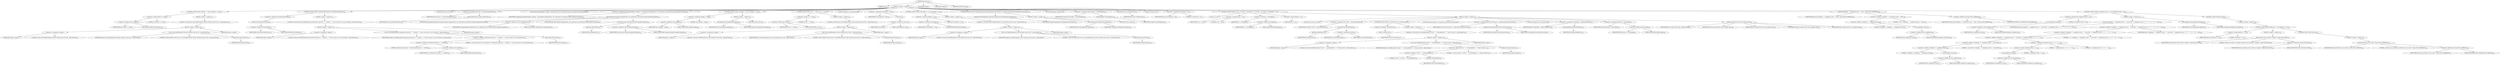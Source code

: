 digraph "execute" {  
"601" [label = <(METHOD,execute)<SUB>423</SUB>> ]
"32" [label = <(PARAM,this)<SUB>423</SUB>> ]
"602" [label = <(BLOCK,&lt;empty&gt;,&lt;empty&gt;)<SUB>424</SUB>> ]
"603" [label = <(CONTROL_STRUCTURE,if (destDir == null),if (destDir == null))<SUB>427</SUB>> ]
"604" [label = <(&lt;operator&gt;.equals,destDir == null)<SUB>427</SUB>> ]
"605" [label = <(&lt;operator&gt;.fieldAccess,this.destDir)<SUB>427</SUB>> ]
"606" [label = <(IDENTIFIER,this,destDir == null)<SUB>427</SUB>> ]
"607" [label = <(FIELD_IDENTIFIER,destDir,destDir)<SUB>427</SUB>> ]
"608" [label = <(LITERAL,null,destDir == null)<SUB>427</SUB>> ]
"609" [label = <(BLOCK,&lt;empty&gt;,&lt;empty&gt;)<SUB>427</SUB>> ]
"610" [label = <(&lt;operator&gt;.throw,throw new BuildException(&quot;destdir attribute must be set!&quot;, getLocation());)<SUB>428</SUB>> ]
"611" [label = <(BLOCK,&lt;empty&gt;,&lt;empty&gt;)<SUB>428</SUB>> ]
"612" [label = <(&lt;operator&gt;.assignment,&lt;empty&gt;)> ]
"613" [label = <(IDENTIFIER,$obj5,&lt;empty&gt;)> ]
"614" [label = <(&lt;operator&gt;.alloc,new BuildException(&quot;destdir attribute must be set!&quot;, getLocation()))<SUB>428</SUB>> ]
"615" [label = <(&lt;init&gt;,new BuildException(&quot;destdir attribute must be set!&quot;, getLocation()))<SUB>428</SUB>> ]
"616" [label = <(IDENTIFIER,$obj5,new BuildException(&quot;destdir attribute must be set!&quot;, getLocation()))> ]
"617" [label = <(LITERAL,&quot;destdir attribute must be set!&quot;,new BuildException(&quot;destdir attribute must be set!&quot;, getLocation()))<SUB>428</SUB>> ]
"618" [label = <(getLocation,getLocation())<SUB>429</SUB>> ]
"31" [label = <(IDENTIFIER,this,getLocation())<SUB>429</SUB>> ]
"619" [label = <(IDENTIFIER,$obj5,&lt;empty&gt;)> ]
"620" [label = <(CONTROL_STRUCTURE,if (!destDir.isDirectory()),if (!destDir.isDirectory()))<SUB>432</SUB>> ]
"621" [label = <(&lt;operator&gt;.logicalNot,!destDir.isDirectory())<SUB>432</SUB>> ]
"622" [label = <(isDirectory,destDir.isDirectory())<SUB>432</SUB>> ]
"623" [label = <(&lt;operator&gt;.fieldAccess,this.destDir)<SUB>432</SUB>> ]
"624" [label = <(IDENTIFIER,this,destDir.isDirectory())<SUB>432</SUB>> ]
"625" [label = <(FIELD_IDENTIFIER,destDir,destDir)<SUB>432</SUB>> ]
"626" [label = <(BLOCK,&lt;empty&gt;,&lt;empty&gt;)<SUB>432</SUB>> ]
"627" [label = <(&lt;operator&gt;.throw,throw new BuildException(&quot;destination directory \&quot;&quot; + destDir + &quot;\&quot; does not exist or is not a directory&quot;, getLocation());)<SUB>433</SUB>> ]
"628" [label = <(BLOCK,&lt;empty&gt;,&lt;empty&gt;)<SUB>433</SUB>> ]
"629" [label = <(&lt;operator&gt;.assignment,&lt;empty&gt;)> ]
"630" [label = <(IDENTIFIER,$obj6,&lt;empty&gt;)> ]
"631" [label = <(&lt;operator&gt;.alloc,new BuildException(&quot;destination directory \&quot;&quot; + destDir + &quot;\&quot; does not exist or is not a directory&quot;, getLocation()))<SUB>433</SUB>> ]
"632" [label = <(&lt;init&gt;,new BuildException(&quot;destination directory \&quot;&quot; + destDir + &quot;\&quot; does not exist or is not a directory&quot;, getLocation()))<SUB>433</SUB>> ]
"633" [label = <(IDENTIFIER,$obj6,new BuildException(&quot;destination directory \&quot;&quot; + destDir + &quot;\&quot; does not exist or is not a directory&quot;, getLocation()))> ]
"634" [label = <(&lt;operator&gt;.addition,&quot;destination directory \&quot;&quot; + destDir + &quot;\&quot; does not exist or is not a directory&quot;)<SUB>433</SUB>> ]
"635" [label = <(&lt;operator&gt;.addition,&quot;destination directory \&quot;&quot; + destDir)<SUB>433</SUB>> ]
"636" [label = <(LITERAL,&quot;destination directory \&quot;&quot;,&quot;destination directory \&quot;&quot; + destDir)<SUB>433</SUB>> ]
"637" [label = <(&lt;operator&gt;.fieldAccess,this.destDir)<SUB>433</SUB>> ]
"638" [label = <(IDENTIFIER,this,&quot;destination directory \&quot;&quot; + destDir)<SUB>433</SUB>> ]
"639" [label = <(FIELD_IDENTIFIER,destDir,destDir)<SUB>433</SUB>> ]
"640" [label = <(LITERAL,&quot;\&quot; does not exist or is not a directory&quot;,&quot;destination directory \&quot;&quot; + destDir + &quot;\&quot; does not exist or is not a directory&quot;)<SUB>434</SUB>> ]
"641" [label = <(getLocation,getLocation())<SUB>434</SUB>> ]
"33" [label = <(IDENTIFIER,this,getLocation())<SUB>434</SUB>> ]
"642" [label = <(IDENTIFIER,$obj6,&lt;empty&gt;)> ]
"643" [label = <(LOCAL,File dest: java.io.File)> ]
"644" [label = <(&lt;operator&gt;.assignment,File dest = this.getActualDestDir())<SUB>437</SUB>> ]
"645" [label = <(IDENTIFIER,dest,File dest = this.getActualDestDir())<SUB>437</SUB>> ]
"646" [label = <(getActualDestDir,this.getActualDestDir())<SUB>437</SUB>> ]
"34" [label = <(IDENTIFIER,this,this.getActualDestDir())<SUB>437</SUB>> ]
"647" [label = <(LOCAL,JspCompilerAdapter compiler: org.apache.tools.ant.taskdefs.optional.jsp.compilers.JspCompilerAdapter)> ]
"648" [label = <(&lt;operator&gt;.assignment,JspCompilerAdapter compiler = getCompiler(compilerName, this, getProject().createClassLoader(compilerClasspath)))<SUB>440</SUB>> ]
"649" [label = <(IDENTIFIER,compiler,JspCompilerAdapter compiler = getCompiler(compilerName, this, getProject().createClassLoader(compilerClasspath)))<SUB>440</SUB>> ]
"650" [label = <(getCompiler,getCompiler(compilerName, this, getProject().createClassLoader(compilerClasspath)))<SUB>441</SUB>> ]
"651" [label = <(IDENTIFIER,JspCompilerAdapterFactory,getCompiler(compilerName, this, getProject().createClassLoader(compilerClasspath)))<SUB>441</SUB>> ]
"652" [label = <(&lt;operator&gt;.fieldAccess,this.compilerName)<SUB>441</SUB>> ]
"653" [label = <(IDENTIFIER,this,getCompiler(compilerName, this, getProject().createClassLoader(compilerClasspath)))<SUB>441</SUB>> ]
"654" [label = <(FIELD_IDENTIFIER,compilerName,compilerName)<SUB>441</SUB>> ]
"35" [label = <(IDENTIFIER,this,getCompiler(compilerName, this, getProject().createClassLoader(compilerClasspath)))<SUB>441</SUB>> ]
"655" [label = <(createClassLoader,createClassLoader(compilerClasspath))<SUB>442</SUB>> ]
"656" [label = <(getProject,getProject())<SUB>442</SUB>> ]
"36" [label = <(IDENTIFIER,this,getProject())<SUB>442</SUB>> ]
"657" [label = <(&lt;operator&gt;.fieldAccess,this.compilerClasspath)<SUB>442</SUB>> ]
"658" [label = <(IDENTIFIER,this,createClassLoader(compilerClasspath))<SUB>442</SUB>> ]
"659" [label = <(FIELD_IDENTIFIER,compilerClasspath,compilerClasspath)<SUB>442</SUB>> ]
"660" [label = <(CONTROL_STRUCTURE,if (webApp != null),if (webApp != null))<SUB>445</SUB>> ]
"661" [label = <(&lt;operator&gt;.notEquals,webApp != null)<SUB>445</SUB>> ]
"662" [label = <(&lt;operator&gt;.fieldAccess,this.webApp)<SUB>445</SUB>> ]
"663" [label = <(IDENTIFIER,this,webApp != null)<SUB>445</SUB>> ]
"664" [label = <(FIELD_IDENTIFIER,webApp,webApp)<SUB>445</SUB>> ]
"665" [label = <(LITERAL,null,webApp != null)<SUB>445</SUB>> ]
"666" [label = <(BLOCK,&lt;empty&gt;,&lt;empty&gt;)<SUB>445</SUB>> ]
"667" [label = <(doCompilation,doCompilation(compiler))<SUB>446</SUB>> ]
"37" [label = <(IDENTIFIER,this,doCompilation(compiler))<SUB>446</SUB>> ]
"668" [label = <(IDENTIFIER,compiler,doCompilation(compiler))<SUB>446</SUB>> ]
"669" [label = <(RETURN,return;,return;)<SUB>447</SUB>> ]
"670" [label = <(CONTROL_STRUCTURE,if (src == null),if (src == null))<SUB>451</SUB>> ]
"671" [label = <(&lt;operator&gt;.equals,src == null)<SUB>451</SUB>> ]
"672" [label = <(&lt;operator&gt;.fieldAccess,this.src)<SUB>451</SUB>> ]
"673" [label = <(IDENTIFIER,this,src == null)<SUB>451</SUB>> ]
"674" [label = <(FIELD_IDENTIFIER,src,src)<SUB>451</SUB>> ]
"675" [label = <(LITERAL,null,src == null)<SUB>451</SUB>> ]
"676" [label = <(BLOCK,&lt;empty&gt;,&lt;empty&gt;)<SUB>451</SUB>> ]
"677" [label = <(&lt;operator&gt;.throw,throw new BuildException(&quot;srcdir attribute must be set!&quot;, getLocation());)<SUB>452</SUB>> ]
"678" [label = <(BLOCK,&lt;empty&gt;,&lt;empty&gt;)<SUB>452</SUB>> ]
"679" [label = <(&lt;operator&gt;.assignment,&lt;empty&gt;)> ]
"680" [label = <(IDENTIFIER,$obj7,&lt;empty&gt;)> ]
"681" [label = <(&lt;operator&gt;.alloc,new BuildException(&quot;srcdir attribute must be set!&quot;, getLocation()))<SUB>452</SUB>> ]
"682" [label = <(&lt;init&gt;,new BuildException(&quot;srcdir attribute must be set!&quot;, getLocation()))<SUB>452</SUB>> ]
"683" [label = <(IDENTIFIER,$obj7,new BuildException(&quot;srcdir attribute must be set!&quot;, getLocation()))> ]
"684" [label = <(LITERAL,&quot;srcdir attribute must be set!&quot;,new BuildException(&quot;srcdir attribute must be set!&quot;, getLocation()))<SUB>452</SUB>> ]
"685" [label = <(getLocation,getLocation())<SUB>453</SUB>> ]
"38" [label = <(IDENTIFIER,this,getLocation())<SUB>453</SUB>> ]
"686" [label = <(IDENTIFIER,$obj7,&lt;empty&gt;)> ]
"687" [label = <(LOCAL,String[] list: java.lang.String[])> ]
"688" [label = <(&lt;operator&gt;.assignment,String[] list = list())<SUB>455</SUB>> ]
"689" [label = <(IDENTIFIER,list,String[] list = list())<SUB>455</SUB>> ]
"690" [label = <(list,list())<SUB>455</SUB>> ]
"691" [label = <(&lt;operator&gt;.fieldAccess,this.src)<SUB>455</SUB>> ]
"692" [label = <(IDENTIFIER,this,list())<SUB>455</SUB>> ]
"693" [label = <(FIELD_IDENTIFIER,src,src)<SUB>455</SUB>> ]
"694" [label = <(CONTROL_STRUCTURE,if (list.length == 0),if (list.length == 0))<SUB>456</SUB>> ]
"695" [label = <(&lt;operator&gt;.equals,list.length == 0)<SUB>456</SUB>> ]
"696" [label = <(&lt;operator&gt;.fieldAccess,list.length)<SUB>456</SUB>> ]
"697" [label = <(IDENTIFIER,list,list.length == 0)<SUB>456</SUB>> ]
"698" [label = <(FIELD_IDENTIFIER,length,length)<SUB>456</SUB>> ]
"699" [label = <(LITERAL,0,list.length == 0)<SUB>456</SUB>> ]
"700" [label = <(BLOCK,&lt;empty&gt;,&lt;empty&gt;)<SUB>456</SUB>> ]
"701" [label = <(&lt;operator&gt;.throw,throw new BuildException(&quot;srcdir attribute must be set!&quot;, getLocation());)<SUB>457</SUB>> ]
"702" [label = <(BLOCK,&lt;empty&gt;,&lt;empty&gt;)<SUB>457</SUB>> ]
"703" [label = <(&lt;operator&gt;.assignment,&lt;empty&gt;)> ]
"704" [label = <(IDENTIFIER,$obj8,&lt;empty&gt;)> ]
"705" [label = <(&lt;operator&gt;.alloc,new BuildException(&quot;srcdir attribute must be set!&quot;, getLocation()))<SUB>457</SUB>> ]
"706" [label = <(&lt;init&gt;,new BuildException(&quot;srcdir attribute must be set!&quot;, getLocation()))<SUB>457</SUB>> ]
"707" [label = <(IDENTIFIER,$obj8,new BuildException(&quot;srcdir attribute must be set!&quot;, getLocation()))> ]
"708" [label = <(LITERAL,&quot;srcdir attribute must be set!&quot;,new BuildException(&quot;srcdir attribute must be set!&quot;, getLocation()))<SUB>457</SUB>> ]
"709" [label = <(getLocation,getLocation())<SUB>458</SUB>> ]
"39" [label = <(IDENTIFIER,this,getLocation())<SUB>458</SUB>> ]
"710" [label = <(IDENTIFIER,$obj8,&lt;empty&gt;)> ]
"711" [label = <(CONTROL_STRUCTURE,if (compiler.implementsOwnDependencyChecking()),if (compiler.implementsOwnDependencyChecking()))<SUB>463</SUB>> ]
"712" [label = <(implementsOwnDependencyChecking,implementsOwnDependencyChecking())<SUB>463</SUB>> ]
"713" [label = <(IDENTIFIER,compiler,implementsOwnDependencyChecking())<SUB>463</SUB>> ]
"714" [label = <(BLOCK,&lt;empty&gt;,&lt;empty&gt;)<SUB>463</SUB>> ]
"715" [label = <(doCompilation,doCompilation(compiler))<SUB>464</SUB>> ]
"40" [label = <(IDENTIFIER,this,doCompilation(compiler))<SUB>464</SUB>> ]
"716" [label = <(IDENTIFIER,compiler,doCompilation(compiler))<SUB>464</SUB>> ]
"717" [label = <(RETURN,return;,return;)<SUB>465</SUB>> ]
"718" [label = <(LOCAL,JspMangler mangler: ANY)> ]
"719" [label = <(&lt;operator&gt;.assignment,ANY mangler = createMangler())<SUB>469</SUB>> ]
"720" [label = <(IDENTIFIER,mangler,ANY mangler = createMangler())<SUB>469</SUB>> ]
"721" [label = <(createMangler,createMangler())<SUB>469</SUB>> ]
"722" [label = <(IDENTIFIER,compiler,createMangler())<SUB>469</SUB>> ]
"723" [label = <(resetFileLists,this.resetFileLists())<SUB>473</SUB>> ]
"41" [label = <(IDENTIFIER,this,this.resetFileLists())<SUB>473</SUB>> ]
"724" [label = <(LOCAL,int filecount: int)> ]
"725" [label = <(&lt;operator&gt;.assignment,int filecount = 0)<SUB>474</SUB>> ]
"726" [label = <(IDENTIFIER,filecount,int filecount = 0)<SUB>474</SUB>> ]
"727" [label = <(LITERAL,0,int filecount = 0)<SUB>474</SUB>> ]
"728" [label = <(CONTROL_STRUCTURE,for (int i = 0; Some(i &lt; list.length); i++),for (int i = 0; Some(i &lt; list.length); i++))<SUB>475</SUB>> ]
"729" [label = <(LOCAL,int i: int)> ]
"730" [label = <(&lt;operator&gt;.assignment,int i = 0)<SUB>475</SUB>> ]
"731" [label = <(IDENTIFIER,i,int i = 0)<SUB>475</SUB>> ]
"732" [label = <(LITERAL,0,int i = 0)<SUB>475</SUB>> ]
"733" [label = <(&lt;operator&gt;.lessThan,i &lt; list.length)<SUB>475</SUB>> ]
"734" [label = <(IDENTIFIER,i,i &lt; list.length)<SUB>475</SUB>> ]
"735" [label = <(&lt;operator&gt;.fieldAccess,list.length)<SUB>475</SUB>> ]
"736" [label = <(IDENTIFIER,list,i &lt; list.length)<SUB>475</SUB>> ]
"737" [label = <(FIELD_IDENTIFIER,length,length)<SUB>475</SUB>> ]
"738" [label = <(&lt;operator&gt;.postIncrement,i++)<SUB>475</SUB>> ]
"739" [label = <(IDENTIFIER,i,i++)<SUB>475</SUB>> ]
"740" [label = <(BLOCK,&lt;empty&gt;,&lt;empty&gt;)<SUB>475</SUB>> ]
"741" [label = <(LOCAL,File srcDir: java.io.File)> ]
"742" [label = <(&lt;operator&gt;.assignment,File srcDir = resolveFile(list[i]))<SUB>476</SUB>> ]
"743" [label = <(IDENTIFIER,srcDir,File srcDir = resolveFile(list[i]))<SUB>476</SUB>> ]
"744" [label = <(resolveFile,resolveFile(list[i]))<SUB>476</SUB>> ]
"745" [label = <(getProject,getProject())<SUB>476</SUB>> ]
"42" [label = <(IDENTIFIER,this,getProject())<SUB>476</SUB>> ]
"746" [label = <(&lt;operator&gt;.indexAccess,list[i])<SUB>476</SUB>> ]
"747" [label = <(IDENTIFIER,list,resolveFile(list[i]))<SUB>476</SUB>> ]
"748" [label = <(IDENTIFIER,i,resolveFile(list[i]))<SUB>476</SUB>> ]
"749" [label = <(CONTROL_STRUCTURE,if (!srcDir.exists()),if (!srcDir.exists()))<SUB>477</SUB>> ]
"750" [label = <(&lt;operator&gt;.logicalNot,!srcDir.exists())<SUB>477</SUB>> ]
"751" [label = <(exists,srcDir.exists())<SUB>477</SUB>> ]
"752" [label = <(IDENTIFIER,srcDir,srcDir.exists())<SUB>477</SUB>> ]
"753" [label = <(BLOCK,&lt;empty&gt;,&lt;empty&gt;)<SUB>477</SUB>> ]
"754" [label = <(&lt;operator&gt;.throw,throw new BuildException(&quot;srcdir \&quot;&quot; + srcDir.getPath() + &quot;\&quot; does not exist!&quot;, getLocation());)<SUB>478</SUB>> ]
"755" [label = <(BLOCK,&lt;empty&gt;,&lt;empty&gt;)<SUB>478</SUB>> ]
"756" [label = <(&lt;operator&gt;.assignment,&lt;empty&gt;)> ]
"757" [label = <(IDENTIFIER,$obj9,&lt;empty&gt;)> ]
"758" [label = <(&lt;operator&gt;.alloc,new BuildException(&quot;srcdir \&quot;&quot; + srcDir.getPath() + &quot;\&quot; does not exist!&quot;, getLocation()))<SUB>478</SUB>> ]
"759" [label = <(&lt;init&gt;,new BuildException(&quot;srcdir \&quot;&quot; + srcDir.getPath() + &quot;\&quot; does not exist!&quot;, getLocation()))<SUB>478</SUB>> ]
"760" [label = <(IDENTIFIER,$obj9,new BuildException(&quot;srcdir \&quot;&quot; + srcDir.getPath() + &quot;\&quot; does not exist!&quot;, getLocation()))> ]
"761" [label = <(&lt;operator&gt;.addition,&quot;srcdir \&quot;&quot; + srcDir.getPath() + &quot;\&quot; does not exist!&quot;)<SUB>478</SUB>> ]
"762" [label = <(&lt;operator&gt;.addition,&quot;srcdir \&quot;&quot; + srcDir.getPath())<SUB>478</SUB>> ]
"763" [label = <(LITERAL,&quot;srcdir \&quot;&quot;,&quot;srcdir \&quot;&quot; + srcDir.getPath())<SUB>478</SUB>> ]
"764" [label = <(getPath,srcDir.getPath())<SUB>478</SUB>> ]
"765" [label = <(IDENTIFIER,srcDir,srcDir.getPath())<SUB>478</SUB>> ]
"766" [label = <(LITERAL,&quot;\&quot; does not exist!&quot;,&quot;srcdir \&quot;&quot; + srcDir.getPath() + &quot;\&quot; does not exist!&quot;)<SUB>479</SUB>> ]
"767" [label = <(getLocation,getLocation())<SUB>479</SUB>> ]
"43" [label = <(IDENTIFIER,this,getLocation())<SUB>479</SUB>> ]
"768" [label = <(IDENTIFIER,$obj9,&lt;empty&gt;)> ]
"769" [label = <(LOCAL,DirectoryScanner ds: org.apache.tools.ant.DirectoryScanner)> ]
"770" [label = <(&lt;operator&gt;.assignment,DirectoryScanner ds = getDirectoryScanner(srcDir))<SUB>481</SUB>> ]
"771" [label = <(IDENTIFIER,ds,DirectoryScanner ds = getDirectoryScanner(srcDir))<SUB>481</SUB>> ]
"772" [label = <(getDirectoryScanner,getDirectoryScanner(srcDir))<SUB>481</SUB>> ]
"44" [label = <(IDENTIFIER,this,getDirectoryScanner(srcDir))<SUB>481</SUB>> ]
"773" [label = <(IDENTIFIER,srcDir,getDirectoryScanner(srcDir))<SUB>481</SUB>> ]
"774" [label = <(LOCAL,String[] files: java.lang.String[])> ]
"775" [label = <(&lt;operator&gt;.assignment,String[] files = getIncludedFiles())<SUB>482</SUB>> ]
"776" [label = <(IDENTIFIER,files,String[] files = getIncludedFiles())<SUB>482</SUB>> ]
"777" [label = <(getIncludedFiles,getIncludedFiles())<SUB>482</SUB>> ]
"778" [label = <(IDENTIFIER,ds,getIncludedFiles())<SUB>482</SUB>> ]
"779" [label = <(&lt;operator&gt;.assignment,filecount = files.length)<SUB>483</SUB>> ]
"780" [label = <(IDENTIFIER,filecount,filecount = files.length)<SUB>483</SUB>> ]
"781" [label = <(&lt;operator&gt;.fieldAccess,files.length)<SUB>483</SUB>> ]
"782" [label = <(IDENTIFIER,files,filecount = files.length)<SUB>483</SUB>> ]
"783" [label = <(FIELD_IDENTIFIER,length,length)<SUB>483</SUB>> ]
"784" [label = <(scanDir,scanDir(srcDir, dest, mangler, files))<SUB>484</SUB>> ]
"45" [label = <(IDENTIFIER,this,scanDir(srcDir, dest, mangler, files))<SUB>484</SUB>> ]
"785" [label = <(IDENTIFIER,srcDir,scanDir(srcDir, dest, mangler, files))<SUB>484</SUB>> ]
"786" [label = <(IDENTIFIER,dest,scanDir(srcDir, dest, mangler, files))<SUB>484</SUB>> ]
"787" [label = <(IDENTIFIER,mangler,scanDir(srcDir, dest, mangler, files))<SUB>484</SUB>> ]
"788" [label = <(IDENTIFIER,files,scanDir(srcDir, dest, mangler, files))<SUB>484</SUB>> ]
"789" [label = <(log,log(&quot;compiling &quot; + compileList.size() + &quot; files&quot;, Project.MSG_VERBOSE))<SUB>489</SUB>> ]
"46" [label = <(IDENTIFIER,this,log(&quot;compiling &quot; + compileList.size() + &quot; files&quot;, Project.MSG_VERBOSE))<SUB>489</SUB>> ]
"790" [label = <(&lt;operator&gt;.addition,&quot;compiling &quot; + compileList.size() + &quot; files&quot;)<SUB>489</SUB>> ]
"791" [label = <(&lt;operator&gt;.addition,&quot;compiling &quot; + compileList.size())<SUB>489</SUB>> ]
"792" [label = <(LITERAL,&quot;compiling &quot;,&quot;compiling &quot; + compileList.size())<SUB>489</SUB>> ]
"793" [label = <(size,compileList.size())<SUB>489</SUB>> ]
"794" [label = <(&lt;operator&gt;.fieldAccess,this.compileList)<SUB>489</SUB>> ]
"795" [label = <(IDENTIFIER,this,compileList.size())<SUB>489</SUB>> ]
"796" [label = <(FIELD_IDENTIFIER,compileList,compileList)<SUB>489</SUB>> ]
"797" [label = <(LITERAL,&quot; files&quot;,&quot;compiling &quot; + compileList.size() + &quot; files&quot;)<SUB>489</SUB>> ]
"798" [label = <(&lt;operator&gt;.fieldAccess,Project.MSG_VERBOSE)<SUB>489</SUB>> ]
"799" [label = <(IDENTIFIER,Project,log(&quot;compiling &quot; + compileList.size() + &quot; files&quot;, Project.MSG_VERBOSE))<SUB>489</SUB>> ]
"800" [label = <(FIELD_IDENTIFIER,MSG_VERBOSE,MSG_VERBOSE)<SUB>489</SUB>> ]
"801" [label = <(CONTROL_STRUCTURE,if (compileList.size() &gt; 0),if (compileList.size() &gt; 0))<SUB>491</SUB>> ]
"802" [label = <(&lt;operator&gt;.greaterThan,compileList.size() &gt; 0)<SUB>491</SUB>> ]
"803" [label = <(size,compileList.size())<SUB>491</SUB>> ]
"804" [label = <(&lt;operator&gt;.fieldAccess,this.compileList)<SUB>491</SUB>> ]
"805" [label = <(IDENTIFIER,this,compileList.size())<SUB>491</SUB>> ]
"806" [label = <(FIELD_IDENTIFIER,compileList,compileList)<SUB>491</SUB>> ]
"807" [label = <(LITERAL,0,compileList.size() &gt; 0)<SUB>491</SUB>> ]
"808" [label = <(BLOCK,&lt;empty&gt;,&lt;empty&gt;)<SUB>491</SUB>> ]
"809" [label = <(log,log(&quot;Compiling &quot; + compileList.size() + &quot; source file&quot; + (compileList.size() == 1 ? &quot;&quot; : &quot;s&quot;) + &quot; to &quot; + dest))<SUB>493</SUB>> ]
"47" [label = <(IDENTIFIER,this,log(&quot;Compiling &quot; + compileList.size() + &quot; source file&quot; + (compileList.size() == 1 ? &quot;&quot; : &quot;s&quot;) + &quot; to &quot; + dest))<SUB>493</SUB>> ]
"810" [label = <(&lt;operator&gt;.addition,&quot;Compiling &quot; + compileList.size() + &quot; source file&quot; + (compileList.size() == 1 ? &quot;&quot; : &quot;s&quot;) + &quot; to &quot; + dest)<SUB>493</SUB>> ]
"811" [label = <(&lt;operator&gt;.addition,&quot;Compiling &quot; + compileList.size() + &quot; source file&quot; + (compileList.size() == 1 ? &quot;&quot; : &quot;s&quot;) + &quot; to &quot;)<SUB>493</SUB>> ]
"812" [label = <(&lt;operator&gt;.addition,&quot;Compiling &quot; + compileList.size() + &quot; source file&quot; + (compileList.size() == 1 ? &quot;&quot; : &quot;s&quot;))<SUB>493</SUB>> ]
"813" [label = <(&lt;operator&gt;.addition,&quot;Compiling &quot; + compileList.size() + &quot; source file&quot;)<SUB>493</SUB>> ]
"814" [label = <(&lt;operator&gt;.addition,&quot;Compiling &quot; + compileList.size())<SUB>493</SUB>> ]
"815" [label = <(LITERAL,&quot;Compiling &quot;,&quot;Compiling &quot; + compileList.size())<SUB>493</SUB>> ]
"816" [label = <(size,compileList.size())<SUB>493</SUB>> ]
"817" [label = <(&lt;operator&gt;.fieldAccess,this.compileList)<SUB>493</SUB>> ]
"818" [label = <(IDENTIFIER,this,compileList.size())<SUB>493</SUB>> ]
"819" [label = <(FIELD_IDENTIFIER,compileList,compileList)<SUB>493</SUB>> ]
"820" [label = <(LITERAL,&quot; source file&quot;,&quot;Compiling &quot; + compileList.size() + &quot; source file&quot;)<SUB>493</SUB>> ]
"821" [label = <(&lt;operator&gt;.conditional,compileList.size() == 1 ? &quot;&quot; : &quot;s&quot;)<SUB>494</SUB>> ]
"822" [label = <(&lt;operator&gt;.equals,compileList.size() == 1)<SUB>494</SUB>> ]
"823" [label = <(size,compileList.size())<SUB>494</SUB>> ]
"824" [label = <(&lt;operator&gt;.fieldAccess,this.compileList)<SUB>494</SUB>> ]
"825" [label = <(IDENTIFIER,this,compileList.size())<SUB>494</SUB>> ]
"826" [label = <(FIELD_IDENTIFIER,compileList,compileList)<SUB>494</SUB>> ]
"827" [label = <(LITERAL,1,compileList.size() == 1)<SUB>494</SUB>> ]
"828" [label = <(LITERAL,&quot;&quot;,compileList.size() == 1 ? &quot;&quot; : &quot;s&quot;)<SUB>494</SUB>> ]
"829" [label = <(LITERAL,&quot;s&quot;,compileList.size() == 1 ? &quot;&quot; : &quot;s&quot;)<SUB>494</SUB>> ]
"830" [label = <(LITERAL,&quot; to &quot;,&quot;Compiling &quot; + compileList.size() + &quot; source file&quot; + (compileList.size() == 1 ? &quot;&quot; : &quot;s&quot;) + &quot; to &quot;)<SUB>495</SUB>> ]
"831" [label = <(IDENTIFIER,dest,&quot;Compiling &quot; + compileList.size() + &quot; source file&quot; + (compileList.size() == 1 ? &quot;&quot; : &quot;s&quot;) + &quot; to &quot; + dest)<SUB>496</SUB>> ]
"832" [label = <(doCompilation,doCompilation(compiler))<SUB>497</SUB>> ]
"48" [label = <(IDENTIFIER,this,doCompilation(compiler))<SUB>497</SUB>> ]
"833" [label = <(IDENTIFIER,compiler,doCompilation(compiler))<SUB>497</SUB>> ]
"834" [label = <(CONTROL_STRUCTURE,else,else)<SUB>499</SUB>> ]
"835" [label = <(BLOCK,&lt;empty&gt;,&lt;empty&gt;)<SUB>499</SUB>> ]
"836" [label = <(CONTROL_STRUCTURE,if (filecount == 0),if (filecount == 0))<SUB>500</SUB>> ]
"837" [label = <(&lt;operator&gt;.equals,filecount == 0)<SUB>500</SUB>> ]
"838" [label = <(IDENTIFIER,filecount,filecount == 0)<SUB>500</SUB>> ]
"839" [label = <(LITERAL,0,filecount == 0)<SUB>500</SUB>> ]
"840" [label = <(BLOCK,&lt;empty&gt;,&lt;empty&gt;)<SUB>500</SUB>> ]
"841" [label = <(log,log(&quot;there were no files to compile&quot;, Project.MSG_INFO))<SUB>501</SUB>> ]
"49" [label = <(IDENTIFIER,this,log(&quot;there were no files to compile&quot;, Project.MSG_INFO))<SUB>501</SUB>> ]
"842" [label = <(LITERAL,&quot;there were no files to compile&quot;,log(&quot;there were no files to compile&quot;, Project.MSG_INFO))<SUB>501</SUB>> ]
"843" [label = <(&lt;operator&gt;.fieldAccess,Project.MSG_INFO)<SUB>501</SUB>> ]
"844" [label = <(IDENTIFIER,Project,log(&quot;there were no files to compile&quot;, Project.MSG_INFO))<SUB>501</SUB>> ]
"845" [label = <(FIELD_IDENTIFIER,MSG_INFO,MSG_INFO)<SUB>501</SUB>> ]
"846" [label = <(CONTROL_STRUCTURE,else,else)<SUB>502</SUB>> ]
"847" [label = <(BLOCK,&lt;empty&gt;,&lt;empty&gt;)<SUB>502</SUB>> ]
"848" [label = <(log,log(&quot;all files are up to date&quot;, Project.MSG_VERBOSE))<SUB>503</SUB>> ]
"50" [label = <(IDENTIFIER,this,log(&quot;all files are up to date&quot;, Project.MSG_VERBOSE))<SUB>503</SUB>> ]
"849" [label = <(LITERAL,&quot;all files are up to date&quot;,log(&quot;all files are up to date&quot;, Project.MSG_VERBOSE))<SUB>503</SUB>> ]
"850" [label = <(&lt;operator&gt;.fieldAccess,Project.MSG_VERBOSE)<SUB>503</SUB>> ]
"851" [label = <(IDENTIFIER,Project,log(&quot;all files are up to date&quot;, Project.MSG_VERBOSE))<SUB>503</SUB>> ]
"852" [label = <(FIELD_IDENTIFIER,MSG_VERBOSE,MSG_VERBOSE)<SUB>503</SUB>> ]
"853" [label = <(MODIFIER,PUBLIC)> ]
"854" [label = <(MODIFIER,VIRTUAL)> ]
"855" [label = <(METHOD_RETURN,void)<SUB>423</SUB>> ]
  "601" -> "32" 
  "601" -> "602" 
  "601" -> "853" 
  "601" -> "854" 
  "601" -> "855" 
  "602" -> "603" 
  "602" -> "620" 
  "602" -> "643" 
  "602" -> "644" 
  "602" -> "647" 
  "602" -> "648" 
  "602" -> "660" 
  "602" -> "670" 
  "602" -> "687" 
  "602" -> "688" 
  "602" -> "694" 
  "602" -> "711" 
  "602" -> "718" 
  "602" -> "719" 
  "602" -> "723" 
  "602" -> "724" 
  "602" -> "725" 
  "602" -> "728" 
  "602" -> "789" 
  "602" -> "801" 
  "603" -> "604" 
  "603" -> "609" 
  "604" -> "605" 
  "604" -> "608" 
  "605" -> "606" 
  "605" -> "607" 
  "609" -> "610" 
  "610" -> "611" 
  "611" -> "612" 
  "611" -> "615" 
  "611" -> "619" 
  "612" -> "613" 
  "612" -> "614" 
  "615" -> "616" 
  "615" -> "617" 
  "615" -> "618" 
  "618" -> "31" 
  "620" -> "621" 
  "620" -> "626" 
  "621" -> "622" 
  "622" -> "623" 
  "623" -> "624" 
  "623" -> "625" 
  "626" -> "627" 
  "627" -> "628" 
  "628" -> "629" 
  "628" -> "632" 
  "628" -> "642" 
  "629" -> "630" 
  "629" -> "631" 
  "632" -> "633" 
  "632" -> "634" 
  "632" -> "641" 
  "634" -> "635" 
  "634" -> "640" 
  "635" -> "636" 
  "635" -> "637" 
  "637" -> "638" 
  "637" -> "639" 
  "641" -> "33" 
  "644" -> "645" 
  "644" -> "646" 
  "646" -> "34" 
  "648" -> "649" 
  "648" -> "650" 
  "650" -> "651" 
  "650" -> "652" 
  "650" -> "35" 
  "650" -> "655" 
  "652" -> "653" 
  "652" -> "654" 
  "655" -> "656" 
  "655" -> "657" 
  "656" -> "36" 
  "657" -> "658" 
  "657" -> "659" 
  "660" -> "661" 
  "660" -> "666" 
  "661" -> "662" 
  "661" -> "665" 
  "662" -> "663" 
  "662" -> "664" 
  "666" -> "667" 
  "666" -> "669" 
  "667" -> "37" 
  "667" -> "668" 
  "670" -> "671" 
  "670" -> "676" 
  "671" -> "672" 
  "671" -> "675" 
  "672" -> "673" 
  "672" -> "674" 
  "676" -> "677" 
  "677" -> "678" 
  "678" -> "679" 
  "678" -> "682" 
  "678" -> "686" 
  "679" -> "680" 
  "679" -> "681" 
  "682" -> "683" 
  "682" -> "684" 
  "682" -> "685" 
  "685" -> "38" 
  "688" -> "689" 
  "688" -> "690" 
  "690" -> "691" 
  "691" -> "692" 
  "691" -> "693" 
  "694" -> "695" 
  "694" -> "700" 
  "695" -> "696" 
  "695" -> "699" 
  "696" -> "697" 
  "696" -> "698" 
  "700" -> "701" 
  "701" -> "702" 
  "702" -> "703" 
  "702" -> "706" 
  "702" -> "710" 
  "703" -> "704" 
  "703" -> "705" 
  "706" -> "707" 
  "706" -> "708" 
  "706" -> "709" 
  "709" -> "39" 
  "711" -> "712" 
  "711" -> "714" 
  "712" -> "713" 
  "714" -> "715" 
  "714" -> "717" 
  "715" -> "40" 
  "715" -> "716" 
  "719" -> "720" 
  "719" -> "721" 
  "721" -> "722" 
  "723" -> "41" 
  "725" -> "726" 
  "725" -> "727" 
  "728" -> "729" 
  "728" -> "730" 
  "728" -> "733" 
  "728" -> "738" 
  "728" -> "740" 
  "730" -> "731" 
  "730" -> "732" 
  "733" -> "734" 
  "733" -> "735" 
  "735" -> "736" 
  "735" -> "737" 
  "738" -> "739" 
  "740" -> "741" 
  "740" -> "742" 
  "740" -> "749" 
  "740" -> "769" 
  "740" -> "770" 
  "740" -> "774" 
  "740" -> "775" 
  "740" -> "779" 
  "740" -> "784" 
  "742" -> "743" 
  "742" -> "744" 
  "744" -> "745" 
  "744" -> "746" 
  "745" -> "42" 
  "746" -> "747" 
  "746" -> "748" 
  "749" -> "750" 
  "749" -> "753" 
  "750" -> "751" 
  "751" -> "752" 
  "753" -> "754" 
  "754" -> "755" 
  "755" -> "756" 
  "755" -> "759" 
  "755" -> "768" 
  "756" -> "757" 
  "756" -> "758" 
  "759" -> "760" 
  "759" -> "761" 
  "759" -> "767" 
  "761" -> "762" 
  "761" -> "766" 
  "762" -> "763" 
  "762" -> "764" 
  "764" -> "765" 
  "767" -> "43" 
  "770" -> "771" 
  "770" -> "772" 
  "772" -> "44" 
  "772" -> "773" 
  "775" -> "776" 
  "775" -> "777" 
  "777" -> "778" 
  "779" -> "780" 
  "779" -> "781" 
  "781" -> "782" 
  "781" -> "783" 
  "784" -> "45" 
  "784" -> "785" 
  "784" -> "786" 
  "784" -> "787" 
  "784" -> "788" 
  "789" -> "46" 
  "789" -> "790" 
  "789" -> "798" 
  "790" -> "791" 
  "790" -> "797" 
  "791" -> "792" 
  "791" -> "793" 
  "793" -> "794" 
  "794" -> "795" 
  "794" -> "796" 
  "798" -> "799" 
  "798" -> "800" 
  "801" -> "802" 
  "801" -> "808" 
  "801" -> "834" 
  "802" -> "803" 
  "802" -> "807" 
  "803" -> "804" 
  "804" -> "805" 
  "804" -> "806" 
  "808" -> "809" 
  "808" -> "832" 
  "809" -> "47" 
  "809" -> "810" 
  "810" -> "811" 
  "810" -> "831" 
  "811" -> "812" 
  "811" -> "830" 
  "812" -> "813" 
  "812" -> "821" 
  "813" -> "814" 
  "813" -> "820" 
  "814" -> "815" 
  "814" -> "816" 
  "816" -> "817" 
  "817" -> "818" 
  "817" -> "819" 
  "821" -> "822" 
  "821" -> "828" 
  "821" -> "829" 
  "822" -> "823" 
  "822" -> "827" 
  "823" -> "824" 
  "824" -> "825" 
  "824" -> "826" 
  "832" -> "48" 
  "832" -> "833" 
  "834" -> "835" 
  "835" -> "836" 
  "836" -> "837" 
  "836" -> "840" 
  "836" -> "846" 
  "837" -> "838" 
  "837" -> "839" 
  "840" -> "841" 
  "841" -> "49" 
  "841" -> "842" 
  "841" -> "843" 
  "843" -> "844" 
  "843" -> "845" 
  "846" -> "847" 
  "847" -> "848" 
  "848" -> "50" 
  "848" -> "849" 
  "848" -> "850" 
  "850" -> "851" 
  "850" -> "852" 
}
